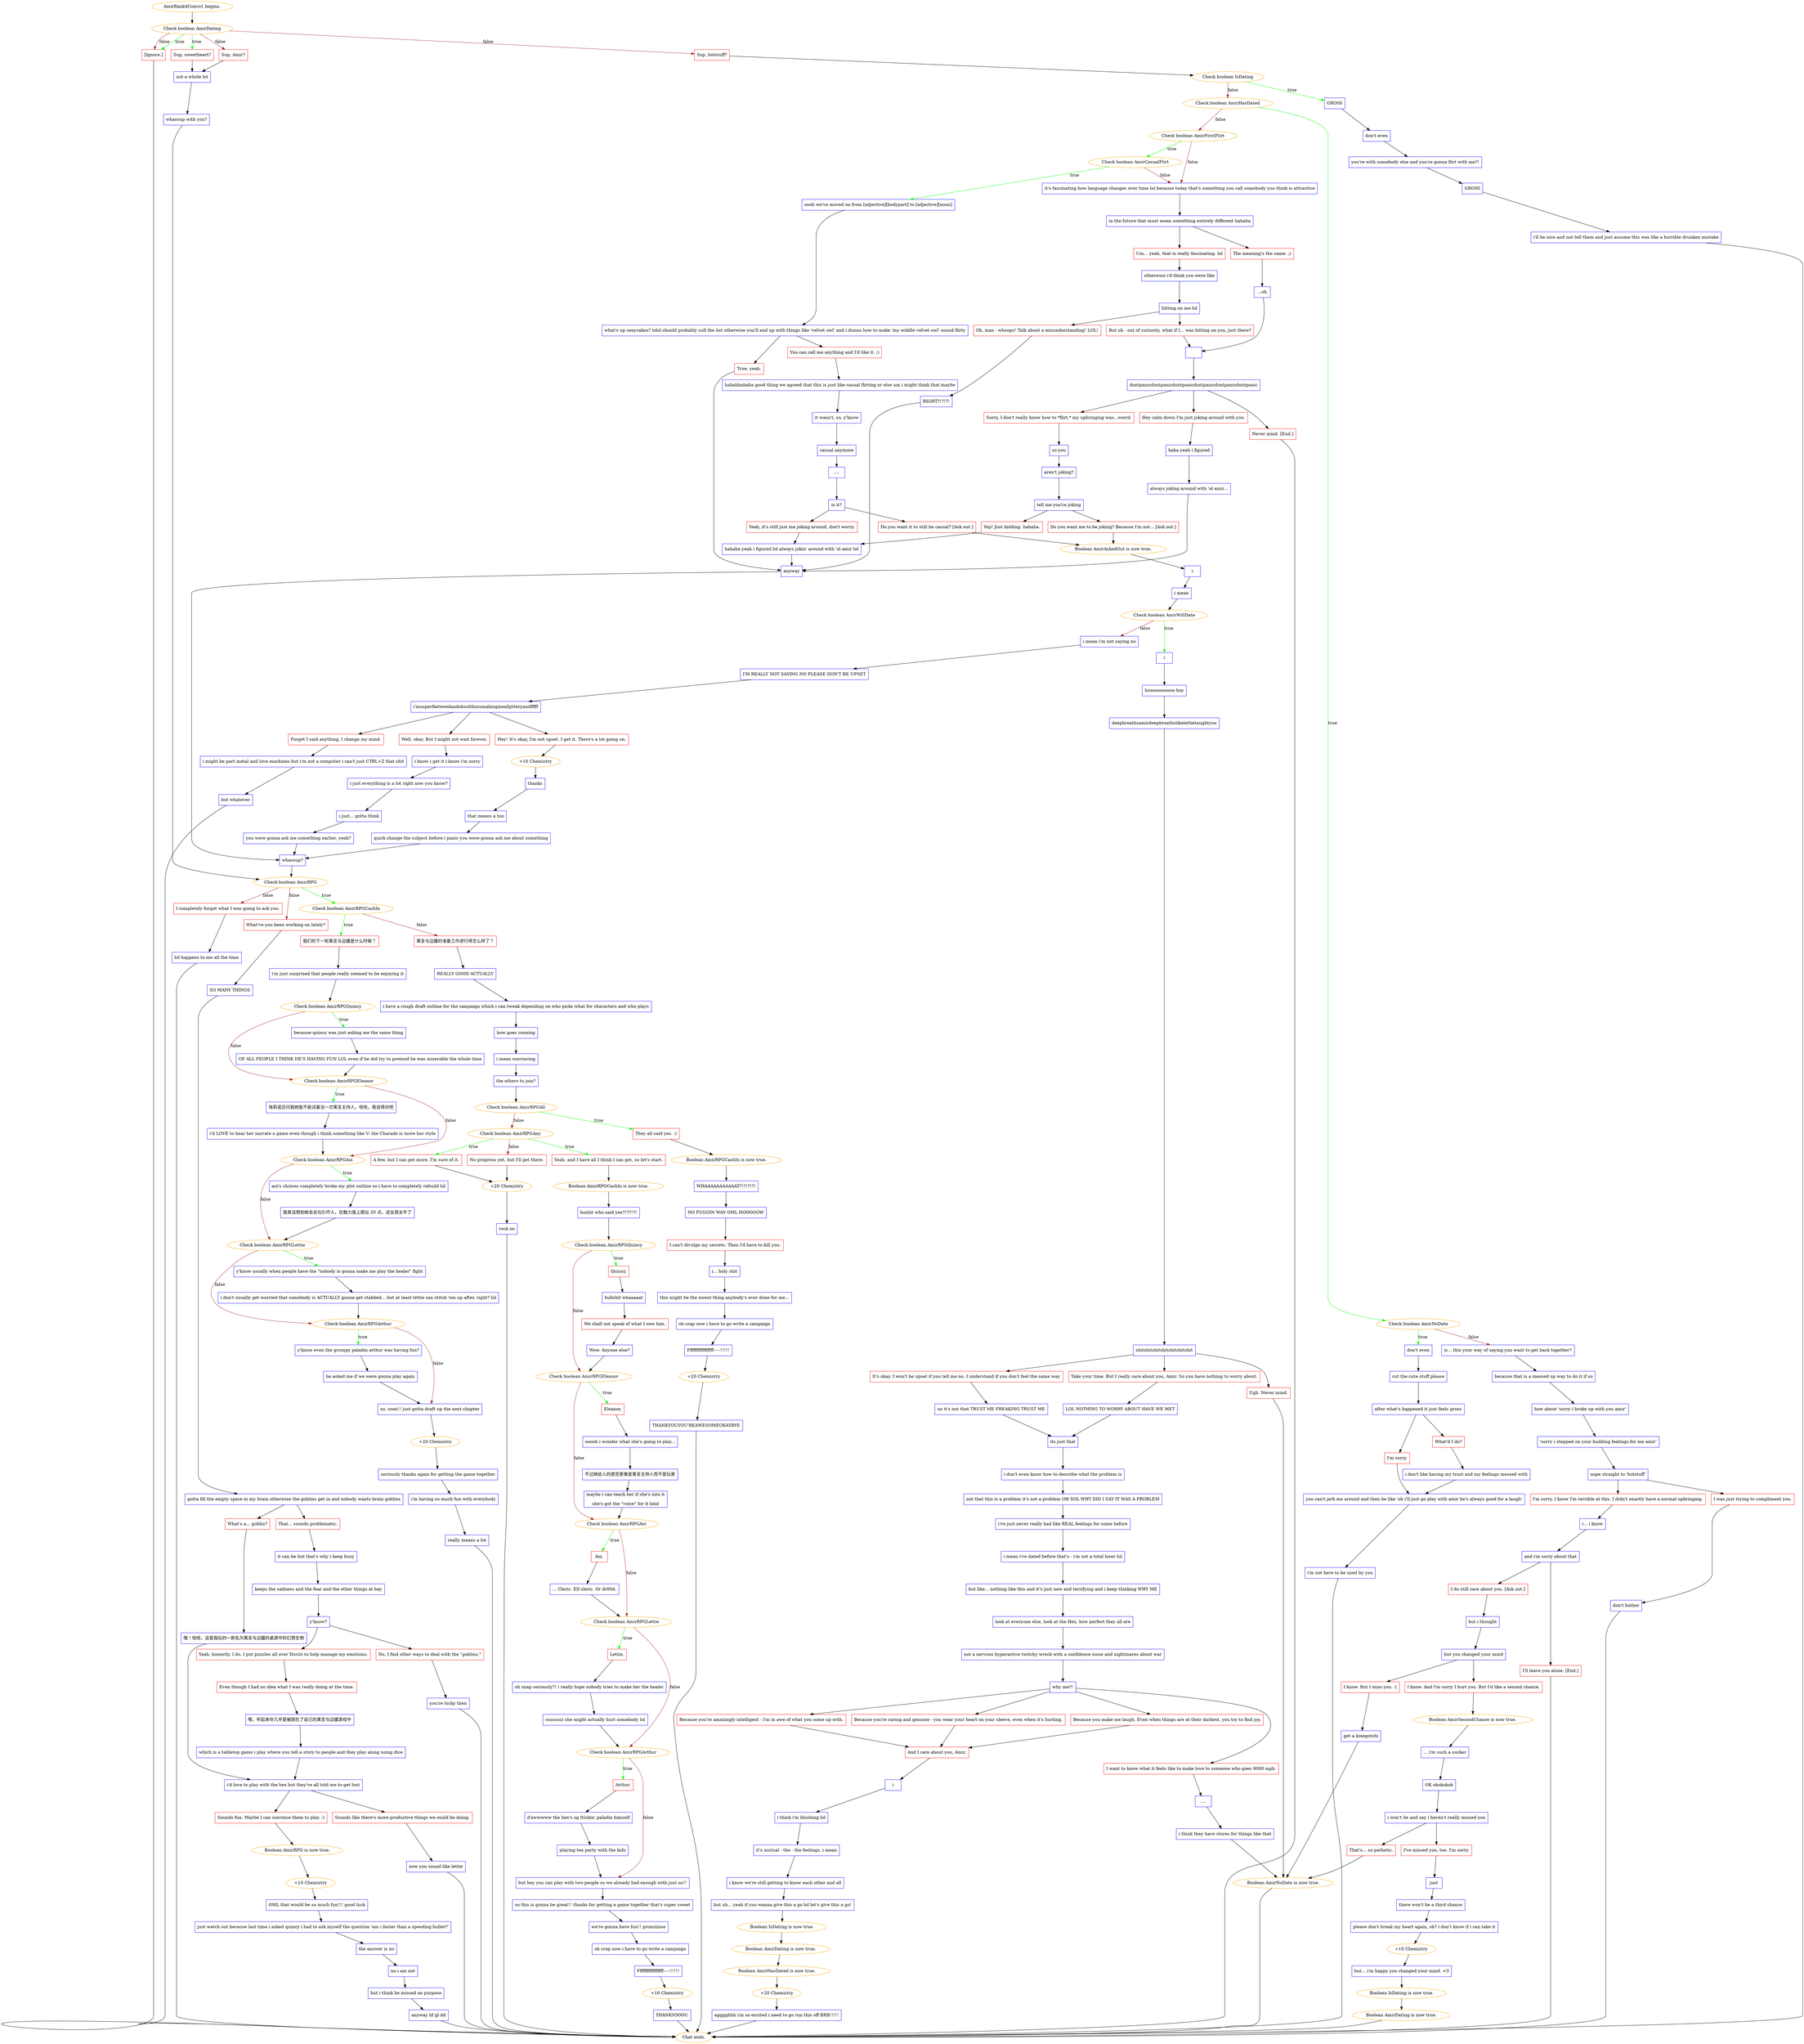 digraph {
	"AmirRank4Convo1 begins." [color=orange];
		"AmirRank4Convo1 begins." -> j1901439017;
	j1901439017 [label="Check boolean AmirDating",color=orange];
		j1901439017 -> j200513329 [label=true,color=green];
		j1901439017 -> j5866127 [label=true,color=green];
		j1901439017 -> j1860589546 [label=false,color=brown];
		j1901439017 -> j445173500 [label=false,color=brown];
		j1901439017 -> j5866127 [label=false,color=brown];
	j200513329 [label="Sup, sweetheart?",shape=box,color=red];
		j200513329 -> j645428519;
	j5866127 [label="[Ignore.]",shape=box,color=red];
		j5866127 -> "Chat ends.";
	j1860589546 [label="Sup, Amir?",shape=box,color=red];
		j1860589546 -> j645428519;
	j445173500 [label="Sup, hotstuff?",shape=box,color=red];
		j445173500 -> j299105551;
	j645428519 [label="not a whole lot",shape=box,color=blue];
		j645428519 -> j1177309999;
	"Chat ends." [color=orange];
	j299105551 [label="Check boolean IsDating",color=orange];
		j299105551 -> j2112295714 [label=true,color=green];
		j299105551 -> j869690643 [label=false,color=brown];
	j1177309999 [label="whassup with you?",shape=box,color=blue];
		j1177309999 -> j13181005;
	j2112295714 [label="GROSS",shape=box,color=blue];
		j2112295714 -> j194257321;
	j869690643 [label="Check boolean AmirHasDated",color=orange];
		j869690643 -> j1564964587 [label=true,color=green];
		j869690643 -> j427846108 [label=false,color=brown];
	j13181005 [label="Check boolean AmirRPG",color=orange];
		j13181005 -> j3060623829 [label=true,color=green];
		j13181005 -> j3613824451 [label=false,color=brown];
		j13181005 -> j3847901421 [label=false,color=brown];
	j194257321 [label="don't even",shape=box,color=blue];
		j194257321 -> j2797419176;
	j1564964587 [label="Check boolean AmirNoDate",color=orange];
		j1564964587 -> j3915100783 [label=true,color=green];
		j1564964587 -> j3109032105 [label=false,color=brown];
	j427846108 [label="Check boolean AmirFirstFlirt",color=orange];
		j427846108 -> j2657990682 [label=true,color=green];
		j427846108 -> j1032409374 [label=false,color=brown];
	j3060623829 [label="Check boolean AmirRPGCashIn",color=orange];
		j3060623829 -> j4112462807 [label=true,color=green];
		j3060623829 -> j2541127039 [label=false,color=brown];
	j3613824451 [label="What've you been working on lately?",shape=box,color=red];
		j3613824451 -> j3835361720;
	j3847901421 [label="I completely forgot what I was going to ask you.",shape=box,color=red];
		j3847901421 -> j2721664034;
	j2797419176 [label="you're with somebody else and you're gonna flirt with me?!",shape=box,color=blue];
		j2797419176 -> j1249264039;
	j3915100783 [label="don't even",shape=box,color=blue];
		j3915100783 -> j535896791;
	j3109032105 [label="is... this your way of saying you want to get back together?",shape=box,color=blue];
		j3109032105 -> j41795136;
	j2657990682 [label="Check boolean AmirCasualFlirt",color=orange];
		j2657990682 -> j2283222625 [label=true,color=green];
		j2657990682 -> j1032409374 [label=false,color=brown];
	j1032409374 [label="it's fascinating how language changes over time lol because today that's something you call somebody you think is attractive",shape=box,color=blue];
		j1032409374 -> j1583470421;
	j4112462807 [label="我们的下一轮寓言与边疆是什么时候？",shape=box,color=red];
		j4112462807 -> j3305801392;
	j2541127039 [label="寓言与边疆的准备工作进行得怎么样了？",shape=box,color=red];
		j2541127039 -> j2613195068;
	j3835361720 [label="SO MANY THINGS",shape=box,color=blue];
		j3835361720 -> j2296970213;
	j2721664034 [label="lol happens to me all the time",shape=box,color=blue];
		j2721664034 -> "Chat ends.";
	j1249264039 [label="GROSS",shape=box,color=blue];
		j1249264039 -> j1032252534;
	j535896791 [label="cut the cute stuff please",shape=box,color=blue];
		j535896791 -> j4116847876;
	j41795136 [label="because that is a messed up way to do it if so",shape=box,color=blue];
		j41795136 -> j4258989166;
	j2283222625 [label="oooh we've moved on from [adjective][bodypart] to [adjective][noun]",shape=box,color=blue];
		j2283222625 -> j1794612424;
	j1583470421 [label="in the future that must mean something entirely different hahaha",shape=box,color=blue];
		j1583470421 -> j3417386809;
		j1583470421 -> j469561724;
	j3305801392 [label="i'm just surprised that people really seemed to be enjoying it",shape=box,color=blue];
		j3305801392 -> j39894109;
	j2613195068 [label="REALLY GOOD ACTUALLY",shape=box,color=blue];
		j2613195068 -> j2174893816;
	j2296970213 [label="gotta fill the empty space in my brain otherwise the goblins get in and nobody wants brain goblins",shape=box,color=blue];
		j2296970213 -> j1515411124;
		j2296970213 -> j2212483572;
	j1032252534 [label="i'll be nice and not tell them and just assume this was like a horrible drunken mistake",shape=box,color=blue];
		j1032252534 -> "Chat ends.";
	j4116847876 [label="after what's happened it just feels gross",shape=box,color=blue];
		j4116847876 -> j2258284258;
		j4116847876 -> j1433206396;
	j4258989166 [label="how about 'sorry i broke up with you amir'",shape=box,color=blue];
		j4258989166 -> j685230756;
	j1794612424 [label="what's up sexycakes? lolol should probably cull the list otherwise you'll end up with things like 'velvet owl' and i dunno how to make 'my widdle velvet owl' sound flirty",shape=box,color=blue];
		j1794612424 -> j57950155;
		j1794612424 -> j1140248752;
	j3417386809 [label="Um... yeah, that is really fascinating. lol",shape=box,color=red];
		j3417386809 -> j3836874729;
	j469561724 [label="The meaning's the same. ;)",shape=box,color=red];
		j469561724 -> j242222010;
	j39894109 [label="Check boolean AmirRPGQuincy",color=orange];
		j39894109 -> j3220092426 [label=true,color=green];
		j39894109 -> j2519416544 [label=false,color=brown];
	j2174893816 [label="i have a rough draft outline for the campaign which i can tweak depending on who picks what for characters and who plays",shape=box,color=blue];
		j2174893816 -> j1817908950;
	j1515411124 [label="That... sounds problematic.",shape=box,color=red];
		j1515411124 -> j1748274404;
	j2212483572 [label="What's a... goblin?",shape=box,color=red];
		j2212483572 -> j4159998290;
	j2258284258 [label="I'm sorry.",shape=box,color=red];
		j2258284258 -> j372942380;
	j1433206396 [label="What'd I do?",shape=box,color=red];
		j1433206396 -> j3054025979;
	j685230756 [label="'sorry i stepped on your budding feelings for me amir'",shape=box,color=blue];
		j685230756 -> j3354117605;
	j57950155 [label="You can call me anything and I'd like it. ;)",shape=box,color=red];
		j57950155 -> j4081649549;
	j1140248752 [label="True, yeah.",shape=box,color=red];
		j1140248752 -> j1446409795;
	j3836874729 [label="otherwise i'd think you were like",shape=box,color=blue];
		j3836874729 -> j1842327871;
	j242222010 [label="...oh",shape=box,color=blue];
		j242222010 -> j1637530116;
	j3220092426 [label="because quincy was just asking me the same thing",shape=box,color=blue];
		j3220092426 -> j1917329597;
	j2519416544 [label="Check boolean AmirRPGEleanor",color=orange];
		j2519416544 -> j1425274389 [label=true,color=green];
		j2519416544 -> j2468658678 [label=false,color=brown];
	j1817908950 [label="how goes conning",shape=box,color=blue];
		j1817908950 -> j1947126153;
	j1748274404 [label="it can be but that's why i keep busy",shape=box,color=blue];
		j1748274404 -> j3270609535;
	j4159998290 [label="哦！哈哈，这是我玩的一款名为寓言与边疆的桌游中的幻想生物",shape=box,color=blue];
		j4159998290 -> j3440229103;
	j372942380 [label="you can't jerk me around and then be like 'oh i'll just go play with amir he's always good for a laugh'",shape=box,color=blue];
		j372942380 -> j3118144211;
	j3054025979 [label="i don't like having my trust and my feelings messed with",shape=box,color=blue];
		j3054025979 -> j372942380;
	j3354117605 [label="nope straight to 'hotstuff'",shape=box,color=blue];
		j3354117605 -> j3903227946;
		j3354117605 -> j175786075;
	j4081649549 [label="hahahhahaha good thing we agreed that this is just like casual flirting or else um i might think that maybe",shape=box,color=blue];
		j4081649549 -> j1099783035;
	j1446409795 [label="anyway",shape=box,color=blue];
		j1446409795 -> j1671754260;
	j1842327871 [label="hitting on me lol",shape=box,color=blue];
		j1842327871 -> j2959120083;
		j1842327871 -> j4226439766;
	j1637530116 [label=" ",shape=box,color=blue];
		j1637530116 -> j3604517941;
	j1917329597 [label="OF ALL PEOPLE I THINK HE'S HAVING FUN LOL even if he did try to pretend he was miserable the whole time",shape=box,color=blue];
		j1917329597 -> j2519416544;
	j1425274389 [label="埃莉诺还问我她能不能试着当一次寓言主持人，哈哈，我说得对吧",shape=box,color=blue];
		j1425274389 -> j990127843;
	j2468658678 [label="Check boolean AmirRPGAoi",color=orange];
		j2468658678 -> j2987672688 [label=true,color=green];
		j2468658678 -> j290297768 [label=false,color=brown];
	j1947126153 [label="i mean convincing",shape=box,color=blue];
		j1947126153 -> j1728135214;
	j3270609535 [label="keeps the sadness and the fear and the other things at bay",shape=box,color=blue];
		j3270609535 -> j3405504527;
	j3440229103 [label="i'd love to play with the hex but they've all told me to get lost",shape=box,color=blue];
		j3440229103 -> j255353334;
		j3440229103 -> j1701664481;
	j3118144211 [label="i'm not here to be used by you",shape=box,color=blue];
		j3118144211 -> "Chat ends.";
	j3903227946 [label="I'm sorry, I know I'm terrible at this. I didn't exactly have a normal upbringing.",shape=box,color=red];
		j3903227946 -> j154056441;
	j175786075 [label="I was just trying to compliment you.",shape=box,color=red];
		j175786075 -> j2653662535;
	j1099783035 [label="it wasn't, so, y'know",shape=box,color=blue];
		j1099783035 -> j1832671396;
	j1671754260 [label="whassup?",shape=box,color=blue];
		j1671754260 -> j13181005;
	j2959120083 [label="Oh, man - whoops! Talk about a misunderstanding! LOL!",shape=box,color=red];
		j2959120083 -> j975407056;
	j4226439766 [label="But uh - out of curiosity, what if I... was hitting on you, just there?",shape=box,color=red];
		j4226439766 -> j1637530116;
	j3604517941 [label="dontpanicdontpanicdontpanicdontpanicdontpanicdontpanic",shape=box,color=blue];
		j3604517941 -> j1543447806;
		j3604517941 -> j1791478983;
		j3604517941 -> j207691483;
	j990127843 [label="i'd LOVE to hear her narrate a game even though i think something like V: the Charade is more her style",shape=box,color=blue];
		j990127843 -> j2468658678;
	j2987672688 [label="aoi's choices completely broke my plot outline so i have to completely rebuild lol",shape=box,color=blue];
		j2987672688 -> j3162142498;
	j290297768 [label="Check boolean AmirRPGLettie",color=orange];
		j290297768 -> j3678961533 [label=true,color=green];
		j290297768 -> j3043779789 [label=false,color=brown];
	j1728135214 [label="the others to join?",shape=box,color=blue];
		j1728135214 -> j2410754749;
	j3405504527 [label="y'know?",shape=box,color=blue];
		j3405504527 -> j454493342;
		j3405504527 -> j2653926982;
	j255353334 [label="Sounds fun. Maybe I can convince them to play. :)",shape=box,color=red];
		j255353334 -> j1682732818;
	j1701664481 [label="Sounds like there's more productive things we could be doing.",shape=box,color=red];
		j1701664481 -> j3130309541;
	j154056441 [label="i... i know",shape=box,color=blue];
		j154056441 -> j2068528309;
	j2653662535 [label="don't bother",shape=box,color=blue];
		j2653662535 -> "Chat ends.";
	j1832671396 [label="casual anymore",shape=box,color=blue];
		j1832671396 -> j2078873766;
	j975407056 [label="RIGHT?!?!?!",shape=box,color=blue];
		j975407056 -> j1446409795;
	j1543447806 [label="Hey calm down I'm just joking around with you.",shape=box,color=red];
		j1543447806 -> j1038938397;
	j1791478983 [label="Sorry, I don't really know how to *flirt,* my upbringing was...weird.",shape=box,color=red];
		j1791478983 -> j3150705281;
	j207691483 [label="Never mind. [End.]",shape=box,color=red];
		j207691483 -> "Chat ends.";
	j3162142498 [label="我真没想到她会去勾引坏人，在魅力值上掷出 20 点，这女孩太牛了",shape=box,color=blue];
		j3162142498 -> j290297768;
	j3678961533 [label="y'know usually when people have the \"nobody is gonna make me play the healer\" fight",shape=box,color=blue];
		j3678961533 -> j1569326272;
	j3043779789 [label="Check boolean AmirRPGArthur",color=orange];
		j3043779789 -> j2260712041 [label=true,color=green];
		j3043779789 -> j216319113 [label=false,color=brown];
	j2410754749 [label="Check boolean AmirRPGAll",color=orange];
		j2410754749 -> j2281520529 [label=true,color=green];
		j2410754749 -> j4007068273 [label=false,color=brown];
	j454493342 [label="Yeah, honestly. I do. I put puzzles all over Duviri to help manage my emotions.",shape=box,color=red];
		j454493342 -> j1170690919;
	j2653926982 [label="No, I find other ways to deal with the \"goblins.\"",shape=box,color=red];
		j2653926982 -> j423112273;
	j1682732818 [label="Boolean AmirRPG is now true.",color=orange];
		j1682732818 -> j747410858;
	j3130309541 [label="now you sound like lettie",shape=box,color=blue];
		j3130309541 -> "Chat ends.";
	j2068528309 [label="and i'm sorry about that",shape=box,color=blue];
		j2068528309 -> j4003066178;
		j2068528309 -> j3440731744;
	j2078873766 [label="....",shape=box,color=blue];
		j2078873766 -> j3974655854;
	j1038938397 [label="haha yeah i figured",shape=box,color=blue];
		j1038938397 -> j868853508;
	j3150705281 [label="so you",shape=box,color=blue];
		j3150705281 -> j996686464;
	j1569326272 [label="i don't usually get worried that somebody is ACTUALLY gonna get stabbed... but at least lettie can stitch 'em up after, right? lol",shape=box,color=blue];
		j1569326272 -> j3043779789;
	j2260712041 [label="y'know even the grumpy paladin arthur was having fun?",shape=box,color=blue];
		j2260712041 -> j2074578253;
	j216319113 [label="so, soon!! just gotta draft up the next chapter",shape=box,color=blue];
		j216319113 -> j1718534417;
	j2281520529 [label="They all said yes. :)",shape=box,color=red];
		j2281520529 -> j2362713191;
	j4007068273 [label="Check boolean AmirRPGAny",color=orange];
		j4007068273 -> j777728987 [label=true,color=green];
		j4007068273 -> j1891677324 [label=true,color=green];
		j4007068273 -> j2385560314 [label=false,color=brown];
	j1170690919 [label="Even though I had no idea what I was really doing at the time.",shape=box,color=red];
		j1170690919 -> j156696027;
	j423112273 [label="you're lucky then",shape=box,color=blue];
		j423112273 -> "Chat ends.";
	j747410858 [label="+10 Chemistry",color=orange];
		j747410858 -> j2276771148;
	j4003066178 [label="I do still care about you. [Ask out.]",shape=box,color=red];
		j4003066178 -> j241905206;
	j3440731744 [label="I'll leave you alone. [End.]",shape=box,color=red];
		j3440731744 -> "Chat ends.";
	j3974655854 [label="is it?",shape=box,color=blue];
		j3974655854 -> j1672779758;
		j3974655854 -> j2208153019;
	j868853508 [label="always joking around with 'ol amir...",shape=box,color=blue];
		j868853508 -> j1446409795;
	j996686464 [label="aren't joking?",shape=box,color=blue];
		j996686464 -> j2562709491;
	j2074578253 [label="he asked me if we were gonna play again",shape=box,color=blue];
		j2074578253 -> j216319113;
	j1718534417 [label="+20 Chemistry",color=orange];
		j1718534417 -> j375237090;
	j2362713191 [label="Boolean AmirRPGCashIn is now true.",color=orange];
		j2362713191 -> j3082378267;
	j777728987 [label="Yeah, and I have all I think I can get, so let's start.",shape=box,color=red];
		j777728987 -> j596157381;
	j1891677324 [label="A few, but I can get more. I'm sure of it.",shape=box,color=red];
		j1891677324 -> j1877144772;
	j2385560314 [label="No progress yet, but I'll get there.",shape=box,color=red];
		j2385560314 -> j1877144772;
	j156696027 [label="哦，听起来你几乎是被困在了自己的寓言与边疆游戏中",shape=box,color=blue];
		j156696027 -> j4197968705;
	j2276771148 [label="OML that would be so much fun!!! good luck",shape=box,color=blue];
		j2276771148 -> j1138837791;
	j241905206 [label="but i thought",shape=box,color=blue];
		j241905206 -> j458561506;
	j1672779758 [label="Do you want it to still be casual? [Ask out.]",shape=box,color=red];
		j1672779758 -> j3492904780;
	j2208153019 [label="Yeah, it's still just me joking around, don't worry.",shape=box,color=red];
		j2208153019 -> j2433784267;
	j2562709491 [label="tell me you're joking",shape=box,color=blue];
		j2562709491 -> j2854713249;
		j2562709491 -> j3627814635;
	j375237090 [label="seriously thanks again for getting the game together",shape=box,color=blue];
		j375237090 -> j1387826705;
	j3082378267 [label="WHAAAAAAAAAAAT?!?!?!?!",shape=box,color=blue];
		j3082378267 -> j240866348;
	j596157381 [label="Boolean AmirRPGCashIn is now true.",color=orange];
		j596157381 -> j1327976302;
	j1877144772 [label="+20 Chemistry",color=orange];
		j1877144772 -> j1864247576;
	j4197968705 [label="which is a tabletop game i play where you tell a story to people and they play along using dice",shape=box,color=blue];
		j4197968705 -> j3440229103;
	j1138837791 [label="just watch out because last time i asked quincy i had to ask myself the question 'am i faster than a speeding bullet?'",shape=box,color=blue];
		j1138837791 -> j2323260640;
	j458561506 [label="but you changed your mind",shape=box,color=blue];
		j458561506 -> j1831163842;
		j458561506 -> j1926022802;
	j3492904780 [label="Boolean AmirAskedOut is now true.",color=orange];
		j3492904780 -> j450559403;
	j2433784267 [label="hahaha yeah i figured lol always jokin' around with 'ol amir lol",shape=box,color=blue];
		j2433784267 -> j1446409795;
	j2854713249 [label="Do you want me to be joking? Because I'm not... [Ask out.]",shape=box,color=red];
		j2854713249 -> j3492904780;
	j3627814635 [label="Yep! Just kidding. hahaha.",shape=box,color=red];
		j3627814635 -> j2433784267;
	j1387826705 [label="i'm having so much fun with everybody",shape=box,color=blue];
		j1387826705 -> j2570610286;
	j240866348 [label="NO FUGGIN WAY OML HOOOOOW",shape=box,color=blue];
		j240866348 -> j688583218;
	j1327976302 [label="hoshit who said yes?!??!?!",shape=box,color=blue];
		j1327976302 -> j1892846008;
	j1864247576 [label="rock on",shape=box,color=blue];
		j1864247576 -> "Chat ends.";
	j2323260640 [label="the answer is no",shape=box,color=blue];
		j2323260640 -> j3211253189;
	j1831163842 [label="I know. But I miss you. :(",shape=box,color=red];
		j1831163842 -> j3747649747;
	j1926022802 [label="I know. And I'm sorry I hurt you. But I'd like a second chance.",shape=box,color=red];
		j1926022802 -> j1843766745;
	j450559403 [label="i",shape=box,color=blue];
		j450559403 -> j990325212;
	j2570610286 [label="really means a lot",shape=box,color=blue];
		j2570610286 -> "Chat ends.";
	j688583218 [label="I can't divulge my secrets. Then I'd have to kill you.",shape=box,color=red];
		j688583218 -> j2996891744;
	j1892846008 [label="Check boolean AmirRPGQuincy",color=orange];
		j1892846008 -> j46563684 [label=true,color=green];
		j1892846008 -> j3259202448 [label=false,color=brown];
	j3211253189 [label="no i am not",shape=box,color=blue];
		j3211253189 -> j4215523661;
	j3747649747 [label="get a kinegotchi",shape=box,color=blue];
		j3747649747 -> j2322051913;
	j1843766745 [label="Boolean AmirSecondChance is now true.",color=orange];
		j1843766745 -> j401694701;
	j990325212 [label="i mean",shape=box,color=blue];
		j990325212 -> j1477186602;
	j2996891744 [label="i... holy shit",shape=box,color=blue];
		j2996891744 -> j3242463908;
	j46563684 [label="Quincy,",shape=box,color=red];
		j46563684 -> j283583379;
	j3259202448 [label="Check boolean AmirRPGEleanor",color=orange];
		j3259202448 -> j1327681754 [label=true,color=green];
		j3259202448 -> j1611217381 [label=false,color=brown];
	j4215523661 [label="but i think he missed on purpose",shape=box,color=blue];
		j4215523661 -> j2121196655;
	j2322051913 [label="Boolean AmirNoDate is now true.",color=orange];
		j2322051913 -> "Chat ends.";
	j401694701 [label="... i'm such a sucker",shape=box,color=blue];
		j401694701 -> j3584763238;
	j1477186602 [label="Check boolean AmirWillDate",color=orange];
		j1477186602 -> j3758227824 [label=true,color=green];
		j1477186602 -> j3330082994 [label=false,color=brown];
	j3242463908 [label="this might be the nicest thing anybody's ever done for me...",shape=box,color=blue];
		j3242463908 -> j3679408839;
	j283583379 [label="bullshit whaaaaat",shape=box,color=blue];
		j283583379 -> j511135043;
	j1327681754 [label="Eleanor,",shape=box,color=red];
		j1327681754 -> j207564361;
	j1611217381 [label="Check boolean AmirRPGAoi",color=orange];
		j1611217381 -> j1976790696 [label=true,color=green];
		j1611217381 -> j2067107230 [label=false,color=brown];
	j2121196655 [label="anyway hf gl dd",shape=box,color=blue];
		j2121196655 -> "Chat ends.";
	j3584763238 [label="OK okokokok",shape=box,color=blue];
		j3584763238 -> j32852916;
	j3758227824 [label="i",shape=box,color=blue];
		j3758227824 -> j2888952240;
	j3330082994 [label="i mean i'm not saying no",shape=box,color=blue];
		j3330082994 -> j3464906035;
	j3679408839 [label="oh crap now i have to go write a campaign",shape=box,color=blue];
		j3679408839 -> j4118486464;
	j511135043 [label="We shall not speak of what I owe him.",shape=box,color=red];
		j511135043 -> j1317635296;
	j207564361 [label="ooooh i wonder what she's going to play...",shape=box,color=blue];
		j207564361 -> j3741743617;
	j1976790696 [label="Aoi,",shape=box,color=red];
		j1976790696 -> j2902052180;
	j2067107230 [label="Check boolean AmirRPGLettie",color=orange];
		j2067107230 -> j2109467239 [label=true,color=green];
		j2067107230 -> j241471578 [label=false,color=brown];
	j32852916 [label="i won't lie and say i haven't really missed you",shape=box,color=blue];
		j32852916 -> j1663565615;
		j32852916 -> j1727576798;
	j2888952240 [label="hooooooooooo boy",shape=box,color=blue];
		j2888952240 -> j1539956823;
	j3464906035 [label="I'M REALLY NOT SAYING NO PLEASE DON'T BE UPSET",shape=box,color=blue];
		j3464906035 -> j410314086;
	j4118486464 [label="Fffffffffffffffff-----!!!!!",shape=box,color=blue];
		j4118486464 -> j2799567645;
	j1317635296 [label="Wow. Anyone else?",shape=box,color=blue];
		j1317635296 -> j3259202448;
	j3741743617 [label="不过她给人的感觉更像是寓言主持人而不是玩家",shape=box,color=blue];
		j3741743617 -> j3369205207;
	j2902052180 [label="... Cleric. Elf cleric. Or dr00d.",shape=box,color=blue];
		j2902052180 -> j2067107230;
	j2109467239 [label="Lettie,",shape=box,color=red];
		j2109467239 -> j1132945520;
	j241471578 [label="Check boolean AmirRPGArthur",color=orange];
		j241471578 -> j3049871372 [label=true,color=green];
		j241471578 -> j1160943748 [label=false,color=brown];
	j1663565615 [label="I've missed you, too. I'm sorry.",shape=box,color=red];
		j1663565615 -> j274889818;
	j1727576798 [label="That's... so pathetic.",shape=box,color=red];
		j1727576798 -> j2322051913;
	j1539956823 [label="deepbreathsamirdeepbreathslikelettietaughtyou",shape=box,color=blue];
		j1539956823 -> j3286514070;
	j410314086 [label="i'msuperflatteredandohsolthisismakingmealljitteryandfffff",shape=box,color=blue];
		j410314086 -> j662419452;
		j410314086 -> j373394297;
		j410314086 -> j3844891265;
	j2799567645 [label="+20 Chemistry",color=orange];
		j2799567645 -> j2811051349;
	j3369205207 [label="maybe i can teach her if she's into it
she's got the \"voice\" for it lolol",shape=box,color=blue];
		j3369205207 -> j1611217381;
	j1132945520 [label="oh snap seriously?! i really hope nobody tries to make her the healer",shape=box,color=blue];
		j1132945520 -> j1039531621;
	j3049871372 [label="Arthur.",shape=box,color=red];
		j3049871372 -> j3413887253;
	j1160943748 [label="but hey you can play with two people so we already had enough with just us!!",shape=box,color=blue];
		j1160943748 -> j3278738849;
	j274889818 [label="just",shape=box,color=blue];
		j274889818 -> j487550777;
	j3286514070 [label="shitshitshitshitshitshitshit",shape=box,color=blue];
		j3286514070 -> j3662499589;
		j3286514070 -> j4122871955;
		j3286514070 -> j3586007295;
	j662419452 [label="Hey! It's okay, I'm not upset. I get it. There's a lot going on.",shape=box,color=red];
		j662419452 -> j3841498729;
	j373394297 [label="Well, okay. But I might not wait forever.",shape=box,color=red];
		j373394297 -> j1456310227;
	j3844891265 [label="Forget I said anything, I change my mind.",shape=box,color=red];
		j3844891265 -> j1980258434;
	j2811051349 [label="THANKYOUYOU'REAWESOMEOKAYBYE",shape=box,color=blue];
		j2811051349 -> "Chat ends.";
	j1039531621 [label="cuuuuuz she might actually hurt somebody lol",shape=box,color=blue];
		j1039531621 -> j241471578;
	j3413887253 [label="d'awwwww the hex's og frickin' paladin himself",shape=box,color=blue];
		j3413887253 -> j2517568943;
	j3278738849 [label="so this is gonna be great!! thanks for getting a game together that's super sweet",shape=box,color=blue];
		j3278738849 -> j3659583316;
	j487550777 [label="there won't be a third chance",shape=box,color=blue];
		j487550777 -> j1296707753;
	j3662499589 [label="Ugh. Never mind.",shape=box,color=red];
		j3662499589 -> j2322051913;
	j4122871955 [label="Take your time. But I really care about you, Amir. So you have nothing to worry about.",shape=box,color=red];
		j4122871955 -> j321451067;
	j3586007295 [label="It's okay. I won't be upset if you tell me no. I understand if you don't feel the same way.",shape=box,color=red];
		j3586007295 -> j1270762880;
	j3841498729 [label="+10 Chemistry",color=orange];
		j3841498729 -> j2868668691;
	j1456310227 [label="i know i get it i know i'm sorry",shape=box,color=blue];
		j1456310227 -> j1927646353;
	j1980258434 [label="i might be part metal and love machines but i'm not a computer i can't just CTRL+Z that shit",shape=box,color=blue];
		j1980258434 -> j4102112827;
	j2517568943 [label="playing tea party with the kids",shape=box,color=blue];
		j2517568943 -> j1160943748;
	j3659583316 [label="we're gonna have fun!! promiiiiise",shape=box,color=blue];
		j3659583316 -> j1181283819;
	j1296707753 [label="please don't break my heart again, ok? i don't know if i can take it",shape=box,color=blue];
		j1296707753 -> j872584255;
	j321451067 [label="LOL NOTHING TO WORRY ABOUT HAVE WE MET",shape=box,color=blue];
		j321451067 -> j2052606401;
	j1270762880 [label="no it's not that TRUST ME FREAKING TRUST ME",shape=box,color=blue];
		j1270762880 -> j2052606401;
	j2868668691 [label="thanks",shape=box,color=blue];
		j2868668691 -> j3530070256;
	j1927646353 [label="i just everything is a lot right now you know?",shape=box,color=blue];
		j1927646353 -> j3253904732;
	j4102112827 [label="but whatever",shape=box,color=blue];
		j4102112827 -> "Chat ends.";
	j1181283819 [label="oh crap now i have to go write a campaign",shape=box,color=blue];
		j1181283819 -> j4231087798;
	j872584255 [label="+10 Chemistry",color=orange];
		j872584255 -> j1830528580;
	j2052606401 [label="its just that",shape=box,color=blue];
		j2052606401 -> j729573562;
	j3530070256 [label="that means a ton",shape=box,color=blue];
		j3530070256 -> j3178533212;
	j3253904732 [label="i just... gotta think",shape=box,color=blue];
		j3253904732 -> j1613582387;
	j4231087798 [label="Fffffffffffffffff-----!!!!!",shape=box,color=blue];
		j4231087798 -> j3736916302;
	j1830528580 [label="but... i'm happy you changed your mind. <3",shape=box,color=blue];
		j1830528580 -> j855872083;
	j729573562 [label="i don't even know how to describe what the problem is",shape=box,color=blue];
		j729573562 -> j116760543;
	j3178533212 [label="quick change the subject before i panic you were gonna ask me about something",shape=box,color=blue];
		j3178533212 -> j1671754260;
	j1613582387 [label="you were gonna ask me something earlier, yeah?",shape=box,color=blue];
		j1613582387 -> j1671754260;
	j3736916302 [label="+10 Chemistry",color=orange];
		j3736916302 -> j166416781;
	j855872083 [label="Boolean IsDating is now true.",color=orange];
		j855872083 -> j3208739917;
	j116760543 [label="not that this is a problem it's not a problem OH SOL WHY DID I SAY IT WAS A PROBLEM",shape=box,color=blue];
		j116760543 -> j269182345;
	j166416781 [label="THANKYOOOU",shape=box,color=blue];
		j166416781 -> "Chat ends.";
	j3208739917 [label="Boolean AmirDating is now true.",color=orange];
		j3208739917 -> "Chat ends.";
	j269182345 [label="i've just never really had like REAL feelings for some before",shape=box,color=blue];
		j269182345 -> j3238097125;
	j3238097125 [label="i mean i've dated before that's - i'm not a total loser lol",shape=box,color=blue];
		j3238097125 -> j1269585679;
	j1269585679 [label="but like... nothing like this and it's just new and terrifying and i keep thinking WHY ME",shape=box,color=blue];
		j1269585679 -> j3452826935;
	j3452826935 [label="look at everyone else, look at the Hex, how perfect they all are",shape=box,color=blue];
		j3452826935 -> j696159511;
	j696159511 [label="not a nervous hyperactive twitchy wreck with a confidence issue and nightmares about war",shape=box,color=blue];
		j696159511 -> j2101056116;
	j2101056116 [label="why me?!",shape=box,color=blue];
		j2101056116 -> j126536826;
		j2101056116 -> j3723685922;
		j2101056116 -> j516360966;
		j2101056116 -> j3455526139;
	j126536826 [label="Because you're amazingly intelligent - I'm in awe of what you come up with.",shape=box,color=red];
		j126536826 -> j1068106426;
	j3723685922 [label="Because you're caring and genuine - you wear your heart on your sleeve, even when it's hurting.",shape=box,color=red];
		j3723685922 -> j1068106426;
	j516360966 [label="Because you make me laugh. Even when things are at their darkest, you try to find joy.",shape=box,color=red];
		j516360966 -> j1068106426;
	j3455526139 [label="I want to know what it feels like to make love to someone who goes 9000 mph.",shape=box,color=red];
		j3455526139 -> j1554372645;
	j1068106426 [label="And I care about you, Amir.",shape=box,color=red];
		j1068106426 -> j3143208960;
	j1554372645 [label="....",shape=box,color=blue];
		j1554372645 -> j3373048676;
	j3143208960 [label="i",shape=box,color=blue];
		j3143208960 -> j3501953162;
	j3373048676 [label="i think they have stores for things like that",shape=box,color=blue];
		j3373048676 -> j2322051913;
	j3501953162 [label="i think i'm blushing lol",shape=box,color=blue];
		j3501953162 -> j3449946595;
	j3449946595 [label="it's mutual - the - the feelings, i mean",shape=box,color=blue];
		j3449946595 -> j2072234642;
	j2072234642 [label="i know we're still getting to know each other and all",shape=box,color=blue];
		j2072234642 -> j348785981;
	j348785981 [label="but uh... yeah if you wanna give this a go lol let's give this a go!",shape=box,color=blue];
		j348785981 -> j303936370;
	j303936370 [label="Boolean IsDating is now true.",color=orange];
		j303936370 -> j1290652977;
	j1290652977 [label="Boolean AmirDating is now true.",color=orange];
		j1290652977 -> j273819490;
	j273819490 [label="Boolean AmirHasDated is now true.",color=orange];
		j273819490 -> j1022092791;
	j1022092791 [label="+20 Chemistry",color=orange];
		j1022092791 -> j3405963588;
	j3405963588 [label="agggghhh i'm so excited i need to go run this off BRB!!!!!",shape=box,color=blue];
		j3405963588 -> "Chat ends.";
}